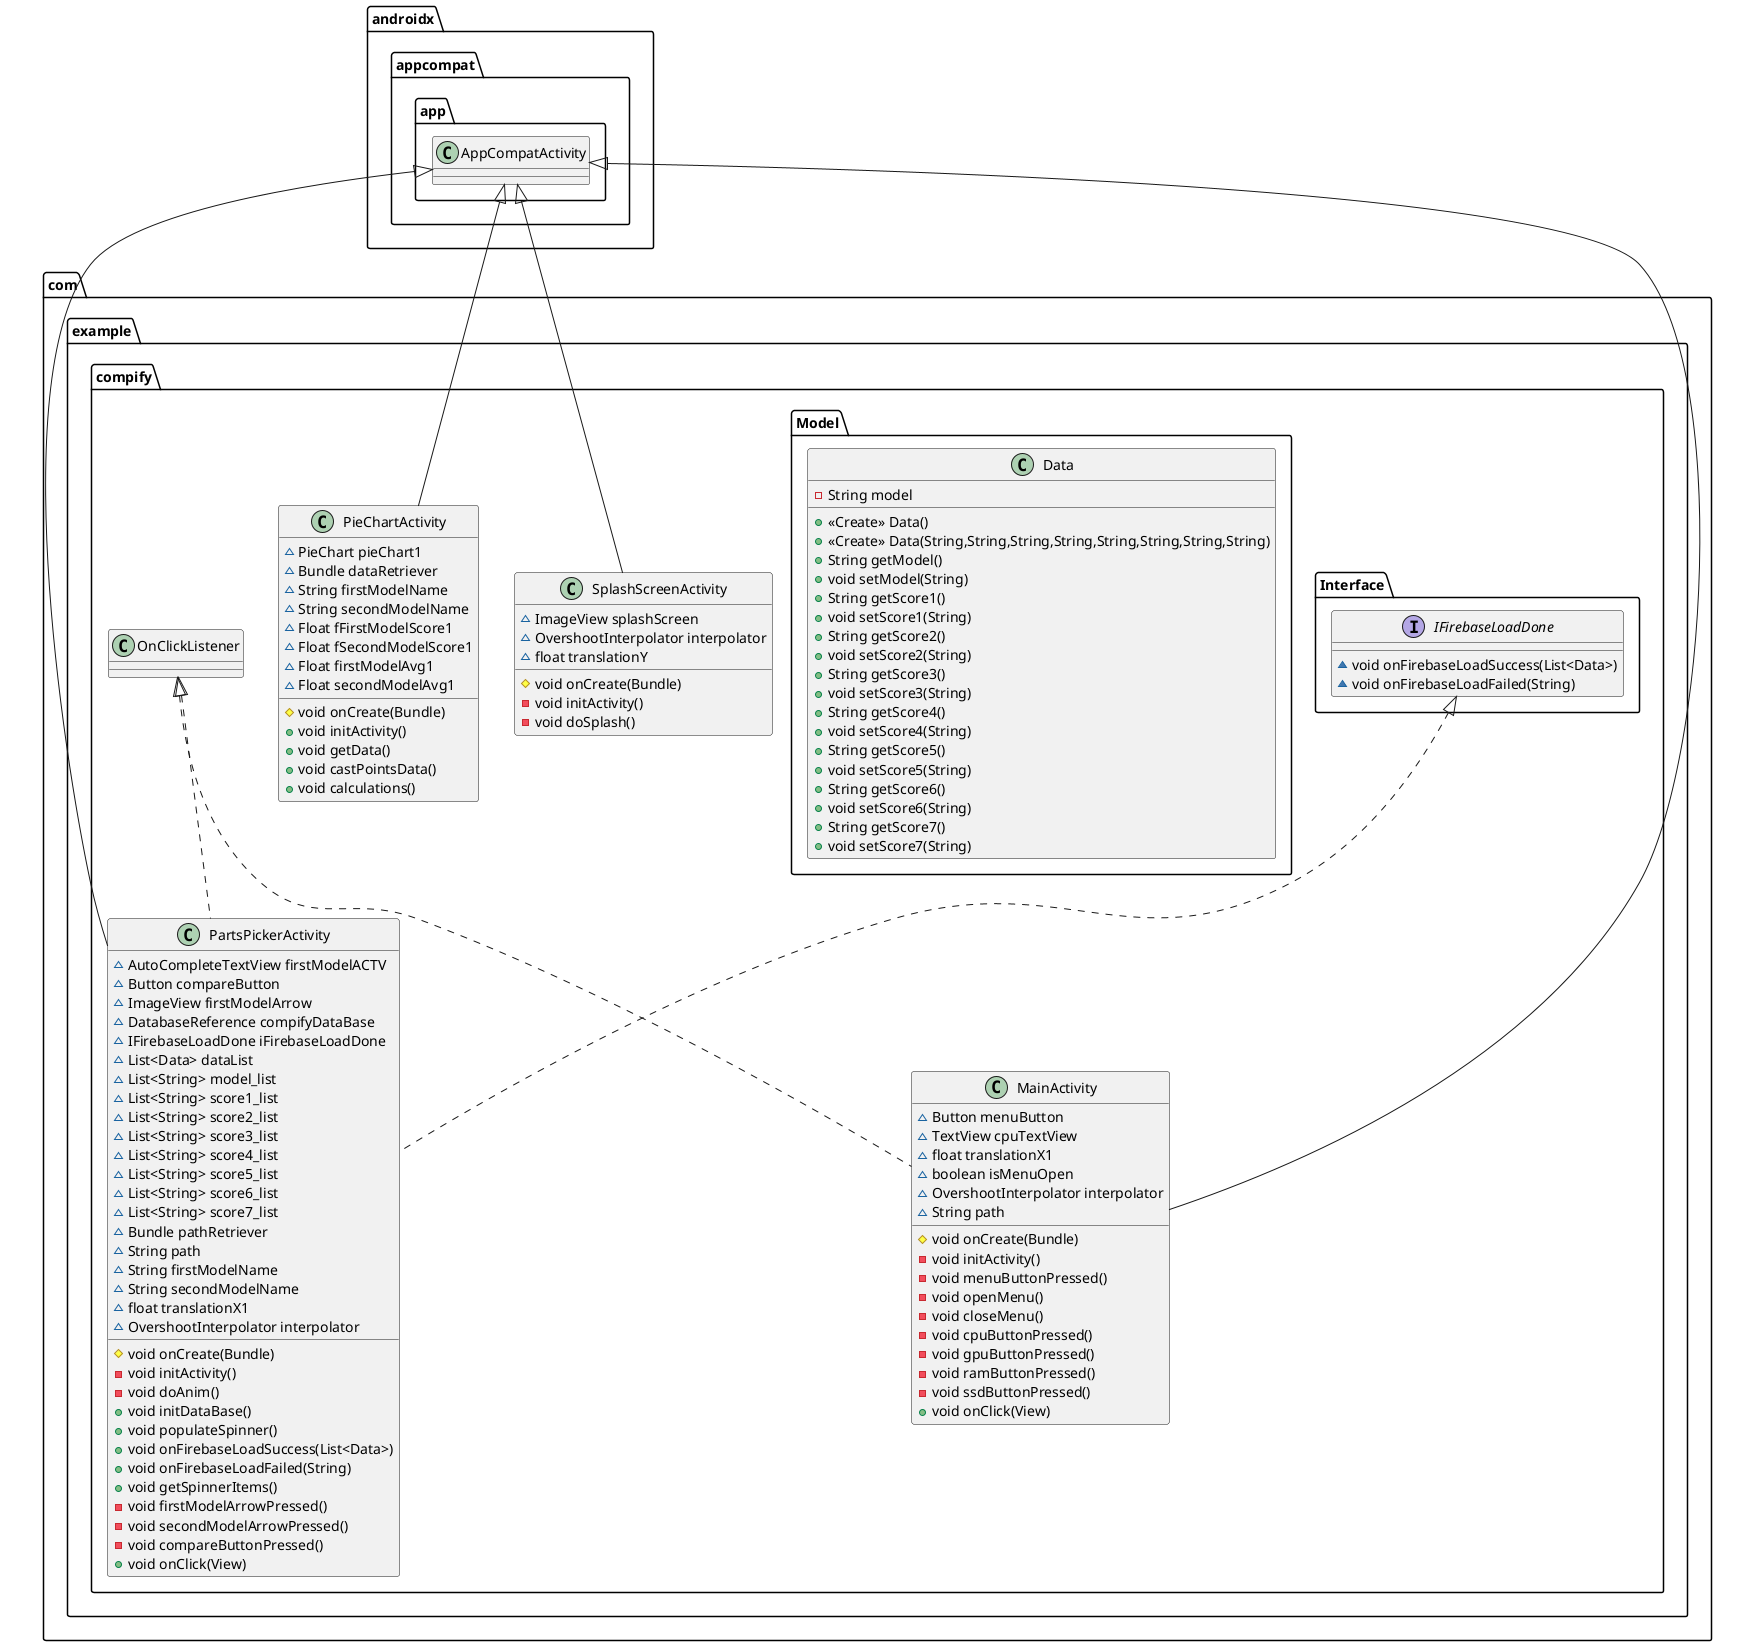 @startuml
interface com.example.compify.Interface.IFirebaseLoadDone {
~ void onFirebaseLoadSuccess(List<Data>)
~ void onFirebaseLoadFailed(String)
}
class com.example.compify.PartsPickerActivity {
~ AutoCompleteTextView firstModelACTV
~ Button compareButton
~ ImageView firstModelArrow
~ DatabaseReference compifyDataBase
~ IFirebaseLoadDone iFirebaseLoadDone
~ List<Data> dataList
~ List<String> model_list
~ List<String> score1_list
~ List<String> score2_list
~ List<String> score3_list
~ List<String> score4_list
~ List<String> score5_list
~ List<String> score6_list
~ List<String> score7_list
~ Bundle pathRetriever
~ String path
~ String firstModelName
~ String secondModelName
~ float translationX1
~ OvershootInterpolator interpolator
# void onCreate(Bundle)
- void initActivity()
- void doAnim()
+ void initDataBase()
+ void populateSpinner()
+ void onFirebaseLoadSuccess(List<Data>)
+ void onFirebaseLoadFailed(String)
+ void getSpinnerItems()
- void firstModelArrowPressed()
- void secondModelArrowPressed()
- void compareButtonPressed()
+ void onClick(View)
}
class com.example.compify.Model.Data {
- String model
+ <<Create>> Data()
+ <<Create>> Data(String,String,String,String,String,String,String,String)
+ String getModel()
+ void setModel(String)
+ String getScore1()
+ void setScore1(String)
+ String getScore2()
+ void setScore2(String)
+ String getScore3()
+ void setScore3(String)
+ String getScore4()
+ void setScore4(String)
+ String getScore5()
+ void setScore5(String)
+ String getScore6()
+ void setScore6(String)
+ String getScore7()
+ void setScore7(String)
}
class com.example.compify.SplashScreenActivity {
~ ImageView splashScreen
~ OvershootInterpolator interpolator
~ float translationY
# void onCreate(Bundle)
- void initActivity()
- void doSplash()
}
class com.example.compify.MainActivity {
~ Button menuButton
~ TextView cpuTextView
~ float translationX1
~ boolean isMenuOpen
~ OvershootInterpolator interpolator
~ String path
# void onCreate(Bundle)
- void initActivity()
- void menuButtonPressed()
- void openMenu()
- void closeMenu()
- void cpuButtonPressed()
- void gpuButtonPressed()
- void ramButtonPressed()
- void ssdButtonPressed()
+ void onClick(View)
}
class com.example.compify.PieChartActivity {
~ PieChart pieChart1
~ Bundle dataRetriever
~ String firstModelName
~ String secondModelName
~ Float fFirstModelScore1
~ Float fSecondModelScore1
~ Float firstModelAvg1
~ Float secondModelAvg1
# void onCreate(Bundle)
+ void initActivity()
+ void getData()
+ void castPointsData()
+ void calculations()
}


com.example.compify.Interface.IFirebaseLoadDone <|.. com.example.compify.PartsPickerActivity
com.example.compify.OnClickListener <|.. com.example.compify.PartsPickerActivity
androidx.appcompat.app.AppCompatActivity <|-- com.example.compify.PartsPickerActivity
androidx.appcompat.app.AppCompatActivity <|-- com.example.compify.SplashScreenActivity
com.example.compify.OnClickListener <|.. com.example.compify.MainActivity
androidx.appcompat.app.AppCompatActivity <|-- com.example.compify.MainActivity
androidx.appcompat.app.AppCompatActivity <|-- com.example.compify.PieChartActivity
@enduml